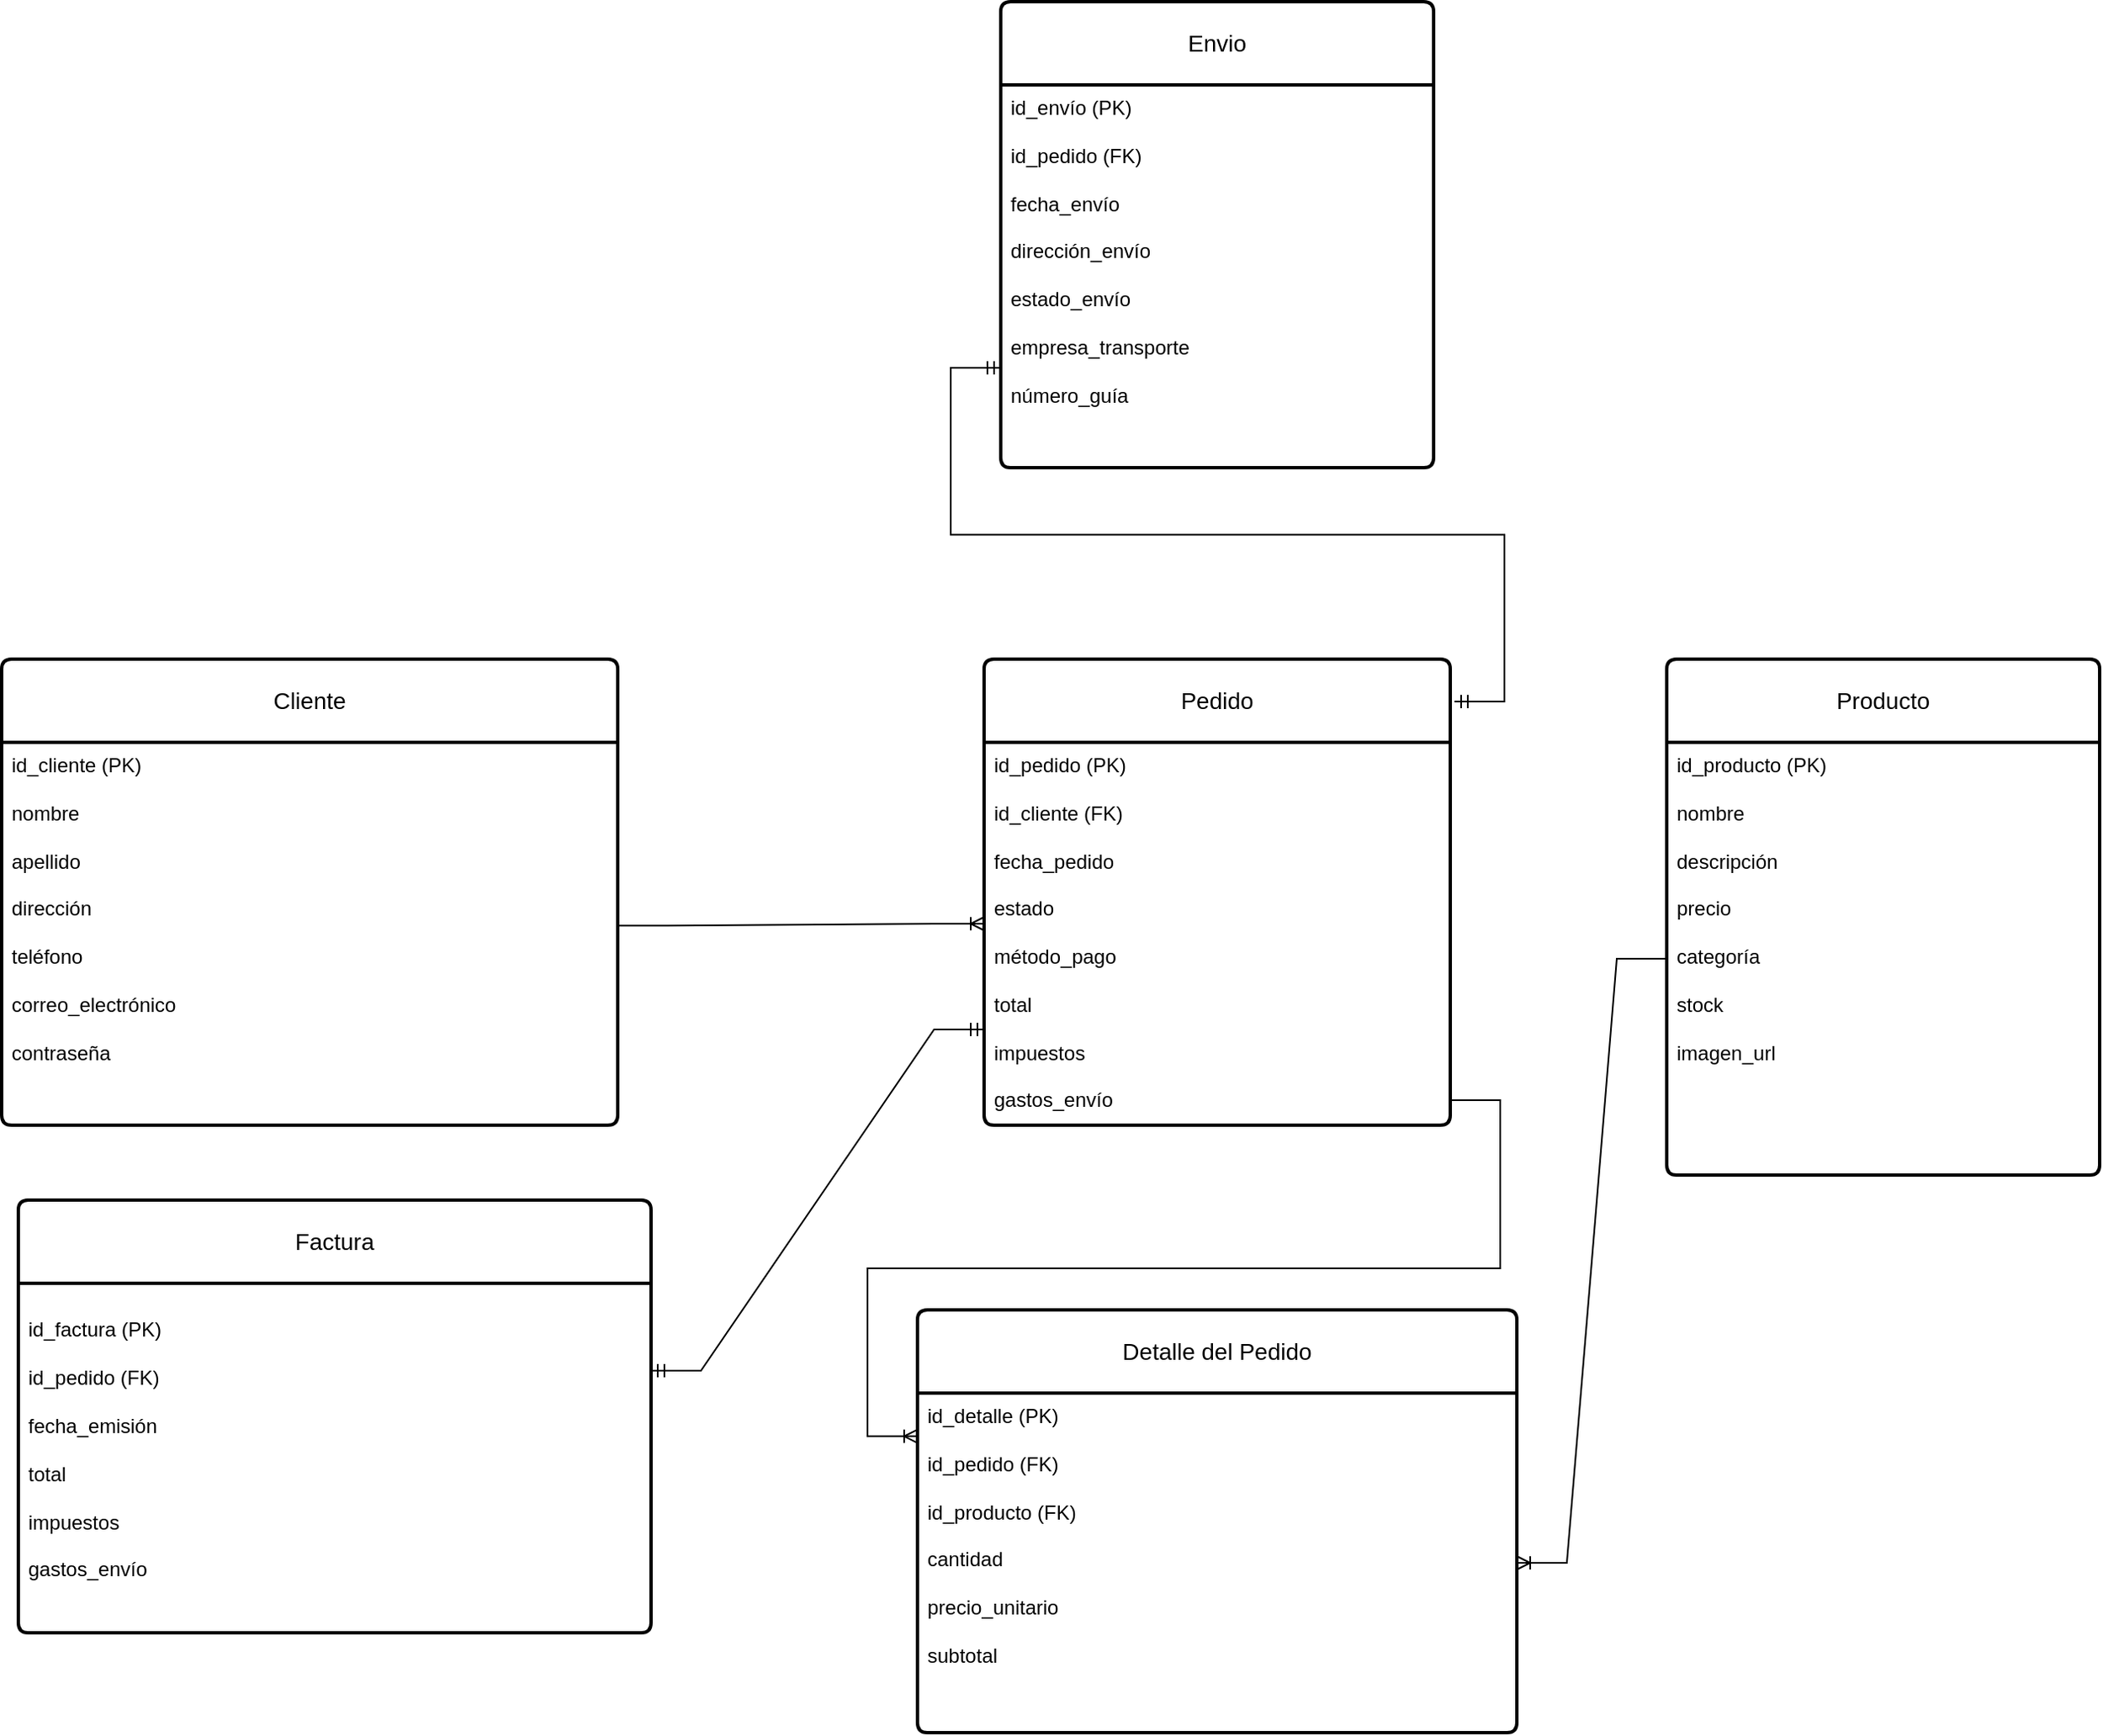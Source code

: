 <mxfile version="26.2.8">
  <diagram id="R2lEEEUBdFMjLlhIrx00" name="Page-1">
    <mxGraphModel dx="3347" dy="2446" grid="1" gridSize="10" guides="1" tooltips="1" connect="1" arrows="1" fold="1" page="1" pageScale="1" pageWidth="850" pageHeight="1100" math="0" shadow="0" extFonts="Permanent Marker^https://fonts.googleapis.com/css?family=Permanent+Marker">
      <root>
        <mxCell id="0" />
        <mxCell id="1" parent="0" />
        <mxCell id="dBUMB5nFV6SDd58Kc6gE-9" value="Producto" style="swimlane;childLayout=stackLayout;horizontal=1;startSize=50;horizontalStack=0;rounded=1;fontSize=14;fontStyle=0;strokeWidth=2;resizeParent=0;resizeLast=1;shadow=0;dashed=0;align=center;arcSize=4;whiteSpace=wrap;html=1;" vertex="1" parent="1">
          <mxGeometry x="860" y="195" width="260" height="310" as="geometry" />
        </mxCell>
        <mxCell id="dBUMB5nFV6SDd58Kc6gE-10" value="&lt;div&gt;id_producto (PK)&lt;/div&gt;&lt;div&gt;&lt;br&gt;&lt;/div&gt;&lt;div&gt;nombre&lt;/div&gt;&lt;div&gt;&lt;br&gt;&lt;/div&gt;&lt;div&gt;descripción&lt;/div&gt;&lt;div&gt;&lt;br&gt;&lt;/div&gt;&lt;div&gt;precio&lt;/div&gt;&lt;div&gt;&lt;br&gt;&lt;/div&gt;&lt;div&gt;categoría&lt;/div&gt;&lt;div&gt;&lt;br&gt;&lt;/div&gt;&lt;div&gt;stock&lt;/div&gt;&lt;div&gt;&lt;br&gt;&lt;/div&gt;&lt;div&gt;imagen_url&lt;/div&gt;" style="align=left;strokeColor=none;fillColor=none;spacingLeft=4;spacingRight=4;fontSize=12;verticalAlign=top;resizable=0;rotatable=0;part=1;html=1;whiteSpace=wrap;" vertex="1" parent="dBUMB5nFV6SDd58Kc6gE-9">
          <mxGeometry y="50" width="260" height="260" as="geometry" />
        </mxCell>
        <mxCell id="dBUMB5nFV6SDd58Kc6gE-15" value="Cliente" style="swimlane;childLayout=stackLayout;horizontal=1;startSize=50;horizontalStack=0;rounded=1;fontSize=14;fontStyle=0;strokeWidth=2;resizeParent=0;resizeLast=1;shadow=0;dashed=0;align=center;arcSize=4;whiteSpace=wrap;html=1;" vertex="1" parent="1">
          <mxGeometry x="-140" y="195" width="370" height="280" as="geometry" />
        </mxCell>
        <mxCell id="dBUMB5nFV6SDd58Kc6gE-16" value="&lt;div&gt;id_cliente (PK)&lt;/div&gt;&lt;div&gt;&lt;br&gt;&lt;/div&gt;&lt;div&gt;nombre&lt;/div&gt;&lt;div&gt;&lt;br&gt;&lt;/div&gt;&lt;div&gt;apellido&lt;/div&gt;&lt;div&gt;&lt;br&gt;&lt;/div&gt;&lt;div&gt;dirección&lt;/div&gt;&lt;div&gt;&lt;br&gt;&lt;/div&gt;&lt;div&gt;teléfono&lt;/div&gt;&lt;div&gt;&lt;br&gt;&lt;/div&gt;&lt;div&gt;correo_electrónico&lt;/div&gt;&lt;div&gt;&lt;br&gt;&lt;/div&gt;&lt;div&gt;contraseña&lt;/div&gt;&lt;div&gt;&lt;br&gt;&lt;/div&gt;" style="align=left;strokeColor=none;fillColor=none;spacingLeft=4;spacingRight=4;fontSize=12;verticalAlign=top;resizable=0;rotatable=0;part=1;html=1;whiteSpace=wrap;" vertex="1" parent="dBUMB5nFV6SDd58Kc6gE-15">
          <mxGeometry y="50" width="370" height="230" as="geometry" />
        </mxCell>
        <mxCell id="dBUMB5nFV6SDd58Kc6gE-17" value="Pedido" style="swimlane;childLayout=stackLayout;horizontal=1;startSize=50;horizontalStack=0;rounded=1;fontSize=14;fontStyle=0;strokeWidth=2;resizeParent=0;resizeLast=1;shadow=0;dashed=0;align=center;arcSize=4;whiteSpace=wrap;html=1;" vertex="1" parent="1">
          <mxGeometry x="450" y="195" width="280" height="280" as="geometry" />
        </mxCell>
        <mxCell id="dBUMB5nFV6SDd58Kc6gE-18" value="&lt;div&gt;&lt;div&gt;id_pedido (PK)&lt;/div&gt;&lt;div&gt;&lt;br&gt;&lt;/div&gt;&lt;div&gt;id_cliente (FK)&lt;/div&gt;&lt;div&gt;&lt;br&gt;&lt;/div&gt;&lt;div&gt;fecha_pedido&lt;/div&gt;&lt;div&gt;&lt;br&gt;&lt;/div&gt;&lt;div&gt;estado&lt;/div&gt;&lt;div&gt;&lt;br&gt;&lt;/div&gt;&lt;div&gt;método_pago&lt;/div&gt;&lt;div&gt;&lt;br&gt;&lt;/div&gt;&lt;div&gt;total&lt;/div&gt;&lt;div&gt;&lt;br&gt;&lt;/div&gt;&lt;div&gt;impuestos&lt;/div&gt;&lt;div&gt;&lt;br&gt;&lt;/div&gt;&lt;div&gt;gastos_envío&lt;/div&gt;&lt;/div&gt;" style="align=left;strokeColor=none;fillColor=none;spacingLeft=4;spacingRight=4;fontSize=12;verticalAlign=top;resizable=0;rotatable=0;part=1;html=1;whiteSpace=wrap;" vertex="1" parent="dBUMB5nFV6SDd58Kc6gE-17">
          <mxGeometry y="50" width="280" height="230" as="geometry" />
        </mxCell>
        <mxCell id="dBUMB5nFV6SDd58Kc6gE-34" value="Detalle del Pedido" style="swimlane;childLayout=stackLayout;horizontal=1;startSize=50;horizontalStack=0;rounded=1;fontSize=14;fontStyle=0;strokeWidth=2;resizeParent=0;resizeLast=1;shadow=0;dashed=0;align=center;arcSize=4;whiteSpace=wrap;html=1;" vertex="1" parent="1">
          <mxGeometry x="410" y="586" width="360" height="254" as="geometry" />
        </mxCell>
        <mxCell id="dBUMB5nFV6SDd58Kc6gE-35" value="&lt;div&gt;id_detalle (PK)&lt;/div&gt;&lt;div&gt;&lt;br&gt;&lt;/div&gt;&lt;div&gt;id_pedido (FK)&lt;/div&gt;&lt;div&gt;&lt;br&gt;&lt;/div&gt;&lt;div&gt;id_producto (FK)&lt;/div&gt;&lt;div&gt;&lt;br&gt;&lt;/div&gt;&lt;div&gt;cantidad&lt;/div&gt;&lt;div&gt;&lt;br&gt;&lt;/div&gt;&lt;div&gt;precio_unitario&lt;/div&gt;&lt;div&gt;&lt;br&gt;&lt;/div&gt;&lt;div&gt;subtotal&lt;/div&gt;" style="align=left;strokeColor=none;fillColor=none;spacingLeft=4;spacingRight=4;fontSize=12;verticalAlign=top;resizable=0;rotatable=0;part=1;html=1;whiteSpace=wrap;" vertex="1" parent="dBUMB5nFV6SDd58Kc6gE-34">
          <mxGeometry y="50" width="360" height="204" as="geometry" />
        </mxCell>
        <mxCell id="dBUMB5nFV6SDd58Kc6gE-37" value="Factura" style="swimlane;childLayout=stackLayout;horizontal=1;startSize=50;horizontalStack=0;rounded=1;fontSize=14;fontStyle=0;strokeWidth=2;resizeParent=0;resizeLast=1;shadow=0;dashed=0;align=center;arcSize=4;whiteSpace=wrap;html=1;" vertex="1" parent="1">
          <mxGeometry x="-130" y="520" width="380" height="260" as="geometry" />
        </mxCell>
        <mxCell id="dBUMB5nFV6SDd58Kc6gE-38" value="&lt;br&gt;&lt;div&gt;id_factura (PK)&lt;/div&gt;&lt;div&gt;&lt;br&gt;&lt;/div&gt;&lt;div&gt;id_pedido (FK)&lt;/div&gt;&lt;div&gt;&lt;br&gt;&lt;/div&gt;&lt;div&gt;fecha_emisión&lt;/div&gt;&lt;div&gt;&lt;br&gt;&lt;/div&gt;&lt;div&gt;total&lt;/div&gt;&lt;div&gt;&lt;br&gt;&lt;/div&gt;&lt;div&gt;impuestos&lt;/div&gt;&lt;div&gt;&lt;br&gt;&lt;/div&gt;&lt;div&gt;gastos_envío&lt;/div&gt;&lt;div&gt;&lt;br&gt;&lt;/div&gt;" style="align=left;strokeColor=none;fillColor=none;spacingLeft=4;spacingRight=4;fontSize=12;verticalAlign=top;resizable=0;rotatable=0;part=1;html=1;whiteSpace=wrap;" vertex="1" parent="dBUMB5nFV6SDd58Kc6gE-37">
          <mxGeometry y="50" width="380" height="210" as="geometry" />
        </mxCell>
        <mxCell id="dBUMB5nFV6SDd58Kc6gE-39" value="Envio" style="swimlane;childLayout=stackLayout;horizontal=1;startSize=50;horizontalStack=0;rounded=1;fontSize=14;fontStyle=0;strokeWidth=2;resizeParent=0;resizeLast=1;shadow=0;dashed=0;align=center;arcSize=4;whiteSpace=wrap;html=1;" vertex="1" parent="1">
          <mxGeometry x="460" y="-200" width="260" height="280" as="geometry" />
        </mxCell>
        <mxCell id="dBUMB5nFV6SDd58Kc6gE-40" value="&lt;div&gt;id_envío (PK)&lt;/div&gt;&lt;div&gt;&lt;br&gt;&lt;/div&gt;&lt;div&gt;id_pedido (FK)&lt;/div&gt;&lt;div&gt;&lt;br&gt;&lt;/div&gt;&lt;div&gt;fecha_envío&lt;/div&gt;&lt;div&gt;&lt;br&gt;&lt;/div&gt;&lt;div&gt;dirección_envío&lt;/div&gt;&lt;div&gt;&lt;br&gt;&lt;/div&gt;&lt;div&gt;estado_envío&lt;/div&gt;&lt;div&gt;&lt;br&gt;&lt;/div&gt;&lt;div&gt;empresa_transporte&lt;/div&gt;&lt;div&gt;&lt;br&gt;&lt;/div&gt;&lt;div&gt;número_guía&lt;/div&gt;&lt;div&gt;&lt;br&gt;&lt;/div&gt;" style="align=left;strokeColor=none;fillColor=none;spacingLeft=4;spacingRight=4;fontSize=12;verticalAlign=top;resizable=0;rotatable=0;part=1;html=1;whiteSpace=wrap;" vertex="1" parent="dBUMB5nFV6SDd58Kc6gE-39">
          <mxGeometry y="50" width="260" height="230" as="geometry" />
        </mxCell>
        <mxCell id="dBUMB5nFV6SDd58Kc6gE-41" value="" style="edgeStyle=entityRelationEdgeStyle;fontSize=12;html=1;endArrow=ERoneToMany;rounded=0;exitX=1;exitY=0.479;exitDx=0;exitDy=0;exitPerimeter=0;" edge="1" parent="1" source="dBUMB5nFV6SDd58Kc6gE-16">
          <mxGeometry width="100" height="100" relative="1" as="geometry">
            <mxPoint x="230" y="360" as="sourcePoint" />
            <mxPoint x="450" y="354" as="targetPoint" />
            <Array as="points">
              <mxPoint x="400" y="370" />
              <mxPoint x="340" y="380" />
            </Array>
          </mxGeometry>
        </mxCell>
        <mxCell id="dBUMB5nFV6SDd58Kc6gE-43" value="" style="edgeStyle=entityRelationEdgeStyle;fontSize=12;html=1;endArrow=ERoneToMany;rounded=0;entryX=0;entryY=0.25;entryDx=0;entryDy=0;" edge="1" parent="1">
          <mxGeometry width="100" height="100" relative="1" as="geometry">
            <mxPoint x="730" y="460" as="sourcePoint" />
            <mxPoint x="410" y="661.9" as="targetPoint" />
            <Array as="points">
              <mxPoint x="400" y="534.9" />
              <mxPoint x="410" y="534.9" />
            </Array>
          </mxGeometry>
        </mxCell>
        <mxCell id="dBUMB5nFV6SDd58Kc6gE-45" value="" style="edgeStyle=entityRelationEdgeStyle;fontSize=12;html=1;endArrow=ERmandOne;startArrow=ERmandOne;rounded=0;entryX=0;entryY=0.75;entryDx=0;entryDy=0;exitX=1;exitY=0.25;exitDx=0;exitDy=0;" edge="1" parent="1" source="dBUMB5nFV6SDd58Kc6gE-38" target="dBUMB5nFV6SDd58Kc6gE-18">
          <mxGeometry width="100" height="100" relative="1" as="geometry">
            <mxPoint x="240" y="605" as="sourcePoint" />
            <mxPoint x="410" y="475" as="targetPoint" />
          </mxGeometry>
        </mxCell>
        <mxCell id="dBUMB5nFV6SDd58Kc6gE-46" value="" style="edgeStyle=entityRelationEdgeStyle;fontSize=12;html=1;endArrow=ERmandOne;startArrow=ERmandOne;rounded=0;exitX=1.009;exitY=0.091;exitDx=0;exitDy=0;exitPerimeter=0;" edge="1" parent="1" source="dBUMB5nFV6SDd58Kc6gE-17">
          <mxGeometry width="100" height="100" relative="1" as="geometry">
            <mxPoint x="430" y="195" as="sourcePoint" />
            <mxPoint x="460" y="20" as="targetPoint" />
          </mxGeometry>
        </mxCell>
        <mxCell id="dBUMB5nFV6SDd58Kc6gE-47" value="" style="edgeStyle=entityRelationEdgeStyle;fontSize=12;html=1;endArrow=ERoneToMany;rounded=0;" edge="1" parent="1" source="dBUMB5nFV6SDd58Kc6gE-10" target="dBUMB5nFV6SDd58Kc6gE-35">
          <mxGeometry width="100" height="100" relative="1" as="geometry">
            <mxPoint x="1061.18" y="550" as="sourcePoint" />
            <mxPoint x="800.0" y="803.788" as="targetPoint" />
            <Array as="points">
              <mxPoint x="1430.36" y="1053.96" />
              <mxPoint x="960.36" y="763.96" />
            </Array>
          </mxGeometry>
        </mxCell>
      </root>
    </mxGraphModel>
  </diagram>
</mxfile>
